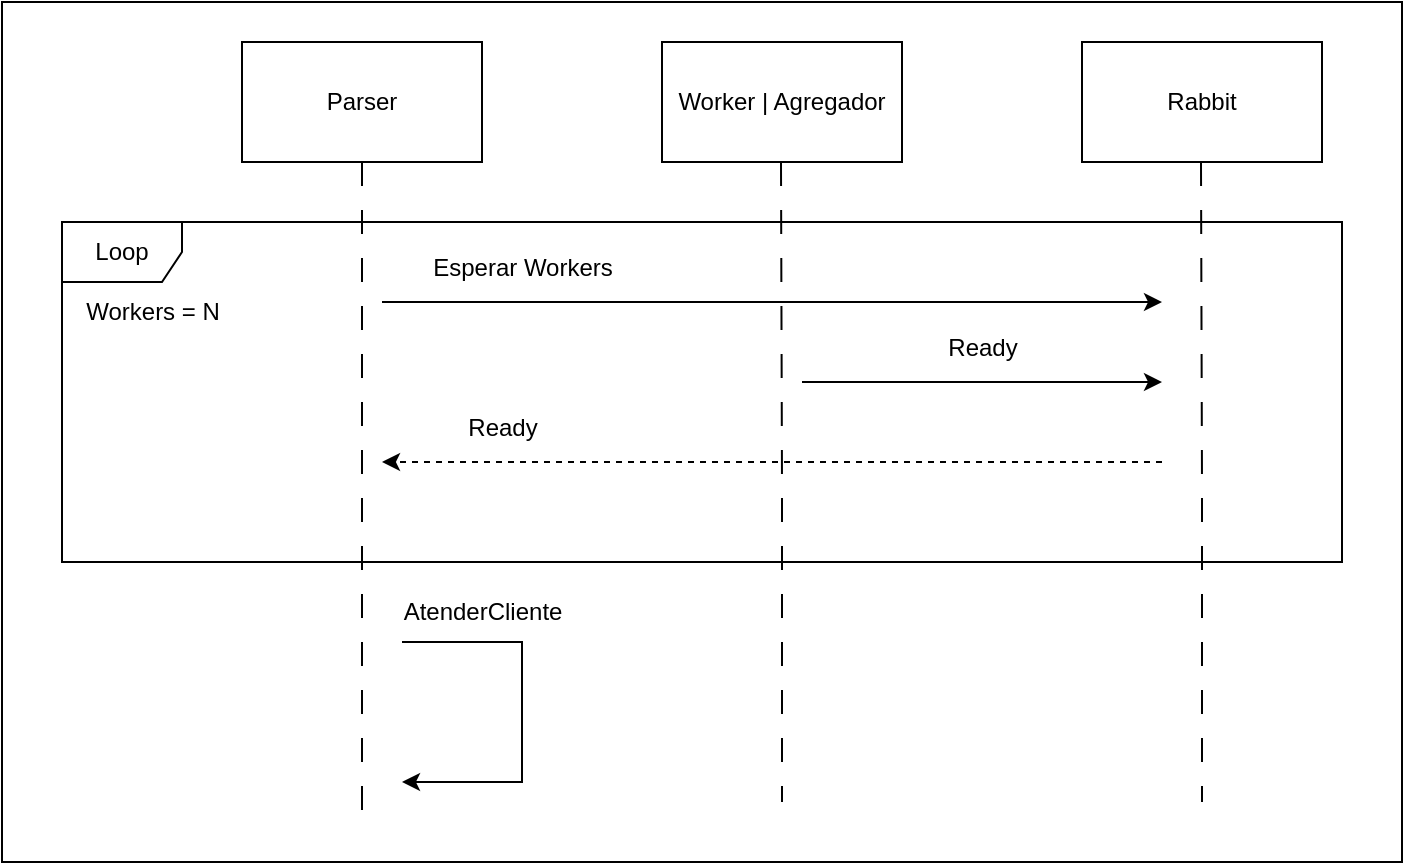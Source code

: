 <mxfile version="22.1.7" type="device" pages="5">
  <diagram id="VqG2Ku5d2gkmoplqg593" name="AltaWorkers">
    <mxGraphModel dx="1695" dy="427" grid="1" gridSize="10" guides="1" tooltips="1" connect="1" arrows="1" fold="1" page="1" pageScale="1" pageWidth="827" pageHeight="1169" math="0" shadow="0">
      <root>
        <mxCell id="0" />
        <mxCell id="1" parent="0" />
        <mxCell id="R0oKlFJ6LNsI7inT2vGT-1" value="" style="rounded=0;whiteSpace=wrap;html=1;fillColor=none;" parent="1" vertex="1">
          <mxGeometry x="-20" y="90" width="700" height="430" as="geometry" />
        </mxCell>
        <mxCell id="nZQoTGkVUXVS9MJFu_9y-6" style="edgeStyle=orthogonalEdgeStyle;rounded=0;orthogonalLoop=1;jettySize=auto;html=1;exitX=0.5;exitY=1;exitDx=0;exitDy=0;dashed=1;dashPattern=12 12;endArrow=none;endFill=0;" parent="1" source="nZQoTGkVUXVS9MJFu_9y-1" edge="1">
          <mxGeometry relative="1" as="geometry">
            <mxPoint x="160" y="500" as="targetPoint" />
          </mxGeometry>
        </mxCell>
        <mxCell id="nZQoTGkVUXVS9MJFu_9y-1" value="Parser" style="rounded=0;whiteSpace=wrap;html=1;" parent="1" vertex="1">
          <mxGeometry x="100" y="110" width="120" height="60" as="geometry" />
        </mxCell>
        <mxCell id="nZQoTGkVUXVS9MJFu_9y-2" value="Worker | Agregador" style="rounded=0;whiteSpace=wrap;html=1;" parent="1" vertex="1">
          <mxGeometry x="310" y="110" width="120" height="60" as="geometry" />
        </mxCell>
        <mxCell id="nZQoTGkVUXVS9MJFu_9y-5" value="Rabbit" style="rounded=0;whiteSpace=wrap;html=1;" parent="1" vertex="1">
          <mxGeometry x="520" y="110" width="120" height="60" as="geometry" />
        </mxCell>
        <mxCell id="nZQoTGkVUXVS9MJFu_9y-7" style="edgeStyle=orthogonalEdgeStyle;rounded=0;orthogonalLoop=1;jettySize=auto;html=1;exitX=0.5;exitY=1;exitDx=0;exitDy=0;dashed=1;dashPattern=12 12;endArrow=none;endFill=0;" parent="1" edge="1">
          <mxGeometry relative="1" as="geometry">
            <mxPoint x="370" y="490" as="targetPoint" />
            <mxPoint x="369.5" y="170" as="sourcePoint" />
          </mxGeometry>
        </mxCell>
        <mxCell id="nZQoTGkVUXVS9MJFu_9y-10" style="edgeStyle=orthogonalEdgeStyle;rounded=0;orthogonalLoop=1;jettySize=auto;html=1;exitX=0.5;exitY=1;exitDx=0;exitDy=0;dashed=1;dashPattern=12 12;endArrow=none;endFill=0;" parent="1" edge="1">
          <mxGeometry relative="1" as="geometry">
            <mxPoint x="580" y="490" as="targetPoint" />
            <mxPoint x="579.5" y="170" as="sourcePoint" />
          </mxGeometry>
        </mxCell>
        <mxCell id="nZQoTGkVUXVS9MJFu_9y-30" value="" style="endArrow=classic;html=1;rounded=0;" parent="1" edge="1">
          <mxGeometry width="50" height="50" relative="1" as="geometry">
            <mxPoint x="170" y="240" as="sourcePoint" />
            <mxPoint x="560" y="240" as="targetPoint" />
          </mxGeometry>
        </mxCell>
        <mxCell id="nZQoTGkVUXVS9MJFu_9y-31" value="Esperar Workers" style="text;html=1;align=center;verticalAlign=middle;resizable=0;points=[];autosize=1;strokeColor=none;fillColor=none;" parent="1" vertex="1">
          <mxGeometry x="180" y="208" width="120" height="30" as="geometry" />
        </mxCell>
        <mxCell id="nZQoTGkVUXVS9MJFu_9y-32" value="" style="endArrow=classic;html=1;rounded=0;" parent="1" edge="1">
          <mxGeometry width="50" height="50" relative="1" as="geometry">
            <mxPoint x="380" y="280" as="sourcePoint" />
            <mxPoint x="560" y="280" as="targetPoint" />
          </mxGeometry>
        </mxCell>
        <mxCell id="nZQoTGkVUXVS9MJFu_9y-34" value="Ready" style="text;html=1;align=center;verticalAlign=middle;resizable=0;points=[];autosize=1;strokeColor=none;fillColor=none;" parent="1" vertex="1">
          <mxGeometry x="440" y="248" width="60" height="30" as="geometry" />
        </mxCell>
        <mxCell id="nZQoTGkVUXVS9MJFu_9y-35" value="" style="endArrow=classic;html=1;rounded=0;dashed=1;" parent="1" edge="1">
          <mxGeometry width="50" height="50" relative="1" as="geometry">
            <mxPoint x="560" y="320" as="sourcePoint" />
            <mxPoint x="170" y="320" as="targetPoint" />
          </mxGeometry>
        </mxCell>
        <mxCell id="nZQoTGkVUXVS9MJFu_9y-36" value="Ready" style="text;html=1;align=center;verticalAlign=middle;resizable=0;points=[];autosize=1;strokeColor=none;fillColor=none;" parent="1" vertex="1">
          <mxGeometry x="200" y="288" width="60" height="30" as="geometry" />
        </mxCell>
        <mxCell id="nZQoTGkVUXVS9MJFu_9y-37" value="Loop" style="shape=umlFrame;whiteSpace=wrap;html=1;pointerEvents=0;" parent="1" vertex="1">
          <mxGeometry x="10" y="200" width="640" height="170" as="geometry" />
        </mxCell>
        <mxCell id="nZQoTGkVUXVS9MJFu_9y-38" value="Workers = N" style="text;html=1;align=center;verticalAlign=middle;resizable=0;points=[];autosize=1;strokeColor=none;fillColor=none;" parent="1" vertex="1">
          <mxGeometry x="10" y="230" width="90" height="30" as="geometry" />
        </mxCell>
        <mxCell id="nZQoTGkVUXVS9MJFu_9y-39" value="" style="endArrow=classic;html=1;rounded=0;" parent="1" edge="1">
          <mxGeometry width="50" height="50" relative="1" as="geometry">
            <mxPoint x="180" y="410" as="sourcePoint" />
            <mxPoint x="180" y="480" as="targetPoint" />
            <Array as="points">
              <mxPoint x="240" y="410" />
              <mxPoint x="240" y="480" />
            </Array>
          </mxGeometry>
        </mxCell>
        <mxCell id="nZQoTGkVUXVS9MJFu_9y-40" value="AtenderCliente" style="text;html=1;align=center;verticalAlign=middle;resizable=0;points=[];autosize=1;strokeColor=none;fillColor=none;" parent="1" vertex="1">
          <mxGeometry x="170" y="380" width="100" height="30" as="geometry" />
        </mxCell>
      </root>
    </mxGraphModel>
  </diagram>
  <diagram name="ConeccionYEnvioDeDatos" id="5mPKHPaQZCeQV9riieyF">
    <mxGraphModel dx="1695" dy="427" grid="1" gridSize="10" guides="1" tooltips="1" connect="1" arrows="1" fold="1" page="1" pageScale="1" pageWidth="827" pageHeight="1169" math="0" shadow="0">
      <root>
        <mxCell id="0" />
        <mxCell id="1" parent="0" />
        <mxCell id="oAuqXcb8lqKwa1Rgyl03-19" style="edgeStyle=orthogonalEdgeStyle;rounded=0;orthogonalLoop=1;jettySize=auto;html=1;exitX=0.5;exitY=1;exitDx=0;exitDy=0;endArrow=none;endFill=0;dashed=1;dashPattern=12 12;" parent="1" source="oAuqXcb8lqKwa1Rgyl03-16" edge="1">
          <mxGeometry relative="1" as="geometry">
            <mxPoint x="115" y="1100" as="targetPoint" />
            <Array as="points">
              <mxPoint x="115" y="1100" />
            </Array>
          </mxGeometry>
        </mxCell>
        <mxCell id="oAuqXcb8lqKwa1Rgyl03-16" value="Cliente" style="rounded=0;whiteSpace=wrap;html=1;" parent="1" vertex="1">
          <mxGeometry x="55" y="240" width="120" height="60" as="geometry" />
        </mxCell>
        <mxCell id="oAuqXcb8lqKwa1Rgyl03-20" style="edgeStyle=orthogonalEdgeStyle;rounded=0;orthogonalLoop=1;jettySize=auto;html=1;exitX=0.5;exitY=1;exitDx=0;exitDy=0;dashed=1;dashPattern=12 12;endArrow=none;endFill=0;" parent="1" source="oAuqXcb8lqKwa1Rgyl03-17" edge="1">
          <mxGeometry relative="1" as="geometry">
            <mxPoint x="409" y="1100" as="targetPoint" />
            <Array as="points">
              <mxPoint x="409" y="1100" />
            </Array>
          </mxGeometry>
        </mxCell>
        <mxCell id="oAuqXcb8lqKwa1Rgyl03-17" value="Interface" style="rounded=0;whiteSpace=wrap;html=1;" parent="1" vertex="1">
          <mxGeometry x="349" y="240" width="120" height="60" as="geometry" />
        </mxCell>
        <mxCell id="oAuqXcb8lqKwa1Rgyl03-21" style="edgeStyle=orthogonalEdgeStyle;rounded=0;orthogonalLoop=1;jettySize=auto;html=1;exitX=0.5;exitY=1;exitDx=0;exitDy=0;dashed=1;dashPattern=12 12;endArrow=none;endFill=0;" parent="1" source="oAuqXcb8lqKwa1Rgyl03-18" edge="1">
          <mxGeometry relative="1" as="geometry">
            <mxPoint x="695" y="1100" as="targetPoint" />
            <Array as="points">
              <mxPoint x="695" y="1100" />
            </Array>
          </mxGeometry>
        </mxCell>
        <mxCell id="oAuqXcb8lqKwa1Rgyl03-18" value="Rabbit" style="rounded=0;whiteSpace=wrap;html=1;" parent="1" vertex="1">
          <mxGeometry x="635" y="240" width="120" height="60" as="geometry" />
        </mxCell>
        <mxCell id="oAuqXcb8lqKwa1Rgyl03-22" value="" style="endArrow=classic;html=1;rounded=0;" parent="1" edge="1">
          <mxGeometry width="50" height="50" relative="1" as="geometry">
            <mxPoint x="130" y="502" as="sourcePoint" />
            <mxPoint x="400" y="502" as="targetPoint" />
          </mxGeometry>
        </mxCell>
        <mxCell id="oAuqXcb8lqKwa1Rgyl03-23" value="Hello | Reconnect + ID" style="text;html=1;align=center;verticalAlign=middle;resizable=0;points=[];autosize=1;strokeColor=none;fillColor=none;" parent="1" vertex="1">
          <mxGeometry x="185" y="470" width="150" height="30" as="geometry" />
        </mxCell>
        <mxCell id="oAuqXcb8lqKwa1Rgyl03-24" value="" style="endArrow=classic;html=1;rounded=0;dashed=1;" parent="1" edge="1">
          <mxGeometry width="50" height="50" relative="1" as="geometry">
            <mxPoint x="400" y="542" as="sourcePoint" />
            <mxPoint x="130" y="542" as="targetPoint" />
          </mxGeometry>
        </mxCell>
        <mxCell id="oAuqXcb8lqKwa1Rgyl03-25" value="ID | Input Offset" style="text;html=1;align=center;verticalAlign=middle;resizable=0;points=[];autosize=1;strokeColor=none;fillColor=none;" parent="1" vertex="1">
          <mxGeometry x="205" y="510" width="110" height="30" as="geometry" />
        </mxCell>
        <mxCell id="oAuqXcb8lqKwa1Rgyl03-26" value="Loop" style="shape=umlFrame;whiteSpace=wrap;html=1;pointerEvents=0;" parent="1" vertex="1">
          <mxGeometry x="-25" y="620" width="780" height="140" as="geometry" />
        </mxCell>
        <mxCell id="oAuqXcb8lqKwa1Rgyl03-27" value="" style="endArrow=classic;html=1;rounded=0;" parent="1" edge="1">
          <mxGeometry width="50" height="50" relative="1" as="geometry">
            <mxPoint x="125" y="330" as="sourcePoint" />
            <mxPoint x="125" y="400" as="targetPoint" />
            <Array as="points">
              <mxPoint x="205" y="330" />
              <mxPoint x="205" y="400" />
            </Array>
          </mxGeometry>
        </mxCell>
        <mxCell id="oAuqXcb8lqKwa1Rgyl03-28" value="Connect" style="text;html=1;align=center;verticalAlign=middle;resizable=0;points=[];autosize=1;strokeColor=none;fillColor=none;" parent="1" vertex="1">
          <mxGeometry x="130" y="308" width="70" height="30" as="geometry" />
        </mxCell>
        <mxCell id="oAuqXcb8lqKwa1Rgyl03-29" value="" style="endArrow=classic;html=1;rounded=0;" parent="1" edge="1">
          <mxGeometry width="50" height="50" relative="1" as="geometry">
            <mxPoint x="415" y="330" as="sourcePoint" />
            <mxPoint x="415" y="398" as="targetPoint" />
            <Array as="points">
              <mxPoint x="485" y="330" />
              <mxPoint x="485" y="398" />
            </Array>
          </mxGeometry>
        </mxCell>
        <mxCell id="oAuqXcb8lqKwa1Rgyl03-30" value="Accept" style="text;html=1;align=center;verticalAlign=middle;resizable=0;points=[];autosize=1;strokeColor=none;fillColor=none;" parent="1" vertex="1">
          <mxGeometry x="425" y="308" width="60" height="30" as="geometry" />
        </mxCell>
        <mxCell id="oAuqXcb8lqKwa1Rgyl03-32" value="" style="endArrow=classic;html=1;rounded=0;" parent="1" edge="1">
          <mxGeometry width="50" height="50" relative="1" as="geometry">
            <mxPoint x="125" y="680" as="sourcePoint" />
            <mxPoint x="395" y="680" as="targetPoint" />
          </mxGeometry>
        </mxCell>
        <mxCell id="oAuqXcb8lqKwa1Rgyl03-33" value="Coordenadas" style="text;html=1;align=center;verticalAlign=middle;resizable=0;points=[];autosize=1;strokeColor=none;fillColor=none;" parent="1" vertex="1">
          <mxGeometry x="205" y="648" width="100" height="30" as="geometry" />
        </mxCell>
        <mxCell id="oAuqXcb8lqKwa1Rgyl03-34" value="" style="endArrow=classic;html=1;rounded=0;" parent="1" edge="1">
          <mxGeometry width="50" height="50" relative="1" as="geometry">
            <mxPoint x="415" y="720" as="sourcePoint" />
            <mxPoint x="685" y="720" as="targetPoint" />
          </mxGeometry>
        </mxCell>
        <mxCell id="oAuqXcb8lqKwa1Rgyl03-35" value="Coordenadas, distanceFilter" style="text;html=1;align=center;verticalAlign=middle;resizable=0;points=[];autosize=1;strokeColor=none;fillColor=none;" parent="1" vertex="1">
          <mxGeometry x="470" y="688" width="170" height="30" as="geometry" />
        </mxCell>
        <mxCell id="oAuqXcb8lqKwa1Rgyl03-37" value="" style="endArrow=classic;html=1;rounded=0;" parent="1" edge="1">
          <mxGeometry width="50" height="50" relative="1" as="geometry">
            <mxPoint x="125" y="840" as="sourcePoint" />
            <mxPoint x="400" y="840" as="targetPoint" />
          </mxGeometry>
        </mxCell>
        <mxCell id="oAuqXcb8lqKwa1Rgyl03-38" value="Vuelo" style="text;html=1;align=center;verticalAlign=middle;resizable=0;points=[];autosize=1;strokeColor=none;fillColor=none;" parent="1" vertex="1">
          <mxGeometry x="230" y="808" width="50" height="30" as="geometry" />
        </mxCell>
        <mxCell id="oAuqXcb8lqKwa1Rgyl03-40" value="" style="endArrow=classic;html=1;rounded=0;" parent="1" edge="1">
          <mxGeometry width="50" height="50" relative="1" as="geometry">
            <mxPoint x="425" y="880" as="sourcePoint" />
            <mxPoint x="685" y="880" as="targetPoint" />
          </mxGeometry>
        </mxCell>
        <mxCell id="oAuqXcb8lqKwa1Rgyl03-47" value="Vuelo, demuxFilter" style="text;html=1;align=center;verticalAlign=middle;resizable=0;points=[];autosize=1;strokeColor=none;fillColor=none;" parent="1" vertex="1">
          <mxGeometry x="450" y="850" width="130" height="30" as="geometry" />
        </mxCell>
        <mxCell id="oAuqXcb8lqKwa1Rgyl03-52" value="QuedanCoordenadas" style="text;html=1;align=center;verticalAlign=middle;resizable=0;points=[];autosize=1;strokeColor=none;fillColor=none;" parent="1" vertex="1">
          <mxGeometry x="-25" y="648" width="140" height="30" as="geometry" />
        </mxCell>
        <mxCell id="oAuqXcb8lqKwa1Rgyl03-53" value="Loop" style="shape=umlFrame;whiteSpace=wrap;html=1;pointerEvents=0;" parent="1" vertex="1">
          <mxGeometry x="-25" y="798" width="780" height="122" as="geometry" />
        </mxCell>
        <mxCell id="oAuqXcb8lqKwa1Rgyl03-67" value="" style="endArrow=classic;html=1;rounded=0;edgeStyle=orthogonalEdgeStyle;" parent="1" edge="1">
          <mxGeometry width="50" height="50" relative="1" as="geometry">
            <mxPoint x="420" y="1000" as="sourcePoint" />
            <mxPoint x="690" y="1000" as="targetPoint" />
            <Array as="points">
              <mxPoint x="670" y="1000" />
            </Array>
          </mxGeometry>
        </mxCell>
        <mxCell id="oAuqXcb8lqKwa1Rgyl03-68" value="EOF" style="text;html=1;align=center;verticalAlign=middle;resizable=0;points=[];autosize=1;strokeColor=none;fillColor=none;" parent="1" vertex="1">
          <mxGeometry x="535" y="970" width="50" height="30" as="geometry" />
        </mxCell>
        <mxCell id="a6IVe27FsR_gHJ2pBBRQ-2" value="" style="endArrow=classic;html=1;rounded=0;" edge="1" parent="1">
          <mxGeometry width="50" height="50" relative="1" as="geometry">
            <mxPoint x="400" y="1039" as="sourcePoint" />
            <mxPoint x="120" y="1039" as="targetPoint" />
          </mxGeometry>
        </mxCell>
        <mxCell id="a6IVe27FsR_gHJ2pBBRQ-3" value="FIN" style="text;html=1;align=center;verticalAlign=middle;resizable=0;points=[];autosize=1;strokeColor=none;fillColor=none;" vertex="1" parent="1">
          <mxGeometry x="250" y="1009" width="40" height="30" as="geometry" />
        </mxCell>
        <mxCell id="a6IVe27FsR_gHJ2pBBRQ-4" value="Loop" style="shape=umlFrame;whiteSpace=wrap;html=1;pointerEvents=0;" vertex="1" parent="1">
          <mxGeometry x="-50" y="430" width="830" height="510" as="geometry" />
        </mxCell>
        <mxCell id="a6IVe27FsR_gHJ2pBBRQ-5" value="Falla la conexión" style="text;html=1;align=center;verticalAlign=middle;resizable=0;points=[];autosize=1;strokeColor=none;fillColor=none;" vertex="1" parent="1">
          <mxGeometry x="-30" y="500" width="120" height="30" as="geometry" />
        </mxCell>
        <mxCell id="a6IVe27FsR_gHJ2pBBRQ-6" value="Quedan Vuelos" style="text;html=1;align=center;verticalAlign=middle;resizable=0;points=[];autosize=1;strokeColor=none;fillColor=none;" vertex="1" parent="1">
          <mxGeometry x="-25" y="830" width="110" height="30" as="geometry" />
        </mxCell>
      </root>
    </mxGraphModel>
  </diagram>
  <diagram id="-kJdZa7GoTEb_94TG8q-" name="EnvioDeResultadosYFin">
    <mxGraphModel dx="1695" dy="1596" grid="1" gridSize="10" guides="1" tooltips="1" connect="1" arrows="1" fold="1" page="1" pageScale="1" pageWidth="827" pageHeight="1169" math="0" shadow="0">
      <root>
        <mxCell id="0" />
        <mxCell id="1" parent="0" />
        <mxCell id="zQEodcKI44ZFpxssfe19-1" value="" style="rounded=0;whiteSpace=wrap;html=1;fillColor=none;" parent="1" vertex="1">
          <mxGeometry x="-20" y="-150" width="750" height="700" as="geometry" />
        </mxCell>
        <mxCell id="IRB8vnWAVkFq2MwVSn2H-4" style="edgeStyle=orthogonalEdgeStyle;rounded=0;orthogonalLoop=1;jettySize=auto;html=1;dashed=1;dashPattern=12 12;endArrow=none;endFill=0;" parent="1" edge="1" source="IRB8vnWAVkFq2MwVSn2H-1">
          <mxGeometry relative="1" as="geometry">
            <mxPoint x="150" y="520" as="targetPoint" />
            <mxPoint x="129.5" y="120" as="sourcePoint" />
          </mxGeometry>
        </mxCell>
        <mxCell id="IRB8vnWAVkFq2MwVSn2H-1" value="Cliente" style="rounded=0;whiteSpace=wrap;html=1;" parent="1" vertex="1">
          <mxGeometry x="90" y="-120" width="120" height="60" as="geometry" />
        </mxCell>
        <mxCell id="IRB8vnWAVkFq2MwVSn2H-5" style="edgeStyle=orthogonalEdgeStyle;rounded=0;orthogonalLoop=1;jettySize=auto;html=1;exitX=0.5;exitY=1;exitDx=0;exitDy=0;dashed=1;dashPattern=12 12;endArrow=none;endFill=0;" parent="1" source="IRB8vnWAVkFq2MwVSn2H-2" edge="1">
          <mxGeometry relative="1" as="geometry">
            <mxPoint x="390" y="520" as="targetPoint" />
          </mxGeometry>
        </mxCell>
        <mxCell id="IRB8vnWAVkFq2MwVSn2H-2" value="Agregador" style="rounded=0;whiteSpace=wrap;html=1;" parent="1" vertex="1">
          <mxGeometry x="330" y="-120" width="120" height="60" as="geometry" />
        </mxCell>
        <mxCell id="IRB8vnWAVkFq2MwVSn2H-6" style="edgeStyle=orthogonalEdgeStyle;rounded=0;orthogonalLoop=1;jettySize=auto;html=1;exitX=0.5;exitY=1;exitDx=0;exitDy=0;dashed=1;dashPattern=12 12;endArrow=none;endFill=0;" parent="1" source="IRB8vnWAVkFq2MwVSn2H-3" edge="1">
          <mxGeometry relative="1" as="geometry">
            <mxPoint x="630" y="520" as="targetPoint" />
          </mxGeometry>
        </mxCell>
        <mxCell id="IRB8vnWAVkFq2MwVSn2H-3" value="RabbitMQ" style="rounded=0;whiteSpace=wrap;html=1;" parent="1" vertex="1">
          <mxGeometry x="570" y="-120" width="120" height="60" as="geometry" />
        </mxCell>
        <mxCell id="IRB8vnWAVkFq2MwVSn2H-7" value="" style="endArrow=classic;html=1;rounded=0;" parent="1" edge="1">
          <mxGeometry width="50" height="50" relative="1" as="geometry">
            <mxPoint x="400" y="202" as="sourcePoint" />
            <mxPoint x="620" y="202" as="targetPoint" />
          </mxGeometry>
        </mxCell>
        <mxCell id="VCpYg2_XOxGH9dw9qjkm-1" value="" style="endArrow=none;html=1;rounded=0;startArrow=classic;startFill=1;endFill=0;dashed=1;" parent="1" edge="1">
          <mxGeometry width="50" height="50" relative="1" as="geometry">
            <mxPoint x="400" y="242" as="sourcePoint" />
            <mxPoint x="620" y="242" as="targetPoint" />
          </mxGeometry>
        </mxCell>
        <mxCell id="VCpYg2_XOxGH9dw9qjkm-2" value="EsperarResultados, Results" style="text;html=1;align=center;verticalAlign=middle;resizable=0;points=[];autosize=1;strokeColor=none;fillColor=none;" parent="1" vertex="1">
          <mxGeometry x="415" y="170" width="170" height="30" as="geometry" />
        </mxCell>
        <mxCell id="VCpYg2_XOxGH9dw9qjkm-3" value="Resultado" style="text;html=1;align=center;verticalAlign=middle;resizable=0;points=[];autosize=1;strokeColor=none;fillColor=none;" parent="1" vertex="1">
          <mxGeometry x="460" y="210" width="80" height="30" as="geometry" />
        </mxCell>
        <mxCell id="VCpYg2_XOxGH9dw9qjkm-4" value="" style="endArrow=classic;html=1;rounded=0;dashed=1;" parent="1" edge="1">
          <mxGeometry width="50" height="50" relative="1" as="geometry">
            <mxPoint x="380" y="262" as="sourcePoint" />
            <mxPoint x="160" y="262" as="targetPoint" />
          </mxGeometry>
        </mxCell>
        <mxCell id="VCpYg2_XOxGH9dw9qjkm-5" value="Resultado" style="text;html=1;align=center;verticalAlign=middle;resizable=0;points=[];autosize=1;strokeColor=none;fillColor=none;" parent="1" vertex="1">
          <mxGeometry x="210" y="230" width="80" height="30" as="geometry" />
        </mxCell>
        <mxCell id="VCpYg2_XOxGH9dw9qjkm-6" value="" style="endArrow=classic;html=1;rounded=0;" parent="1" edge="1">
          <mxGeometry width="50" height="50" relative="1" as="geometry">
            <mxPoint x="170" y="302" as="sourcePoint" />
            <mxPoint x="170" y="372" as="targetPoint" />
            <Array as="points">
              <mxPoint x="240" y="302" />
              <mxPoint x="240" y="372" />
            </Array>
          </mxGeometry>
        </mxCell>
        <mxCell id="VCpYg2_XOxGH9dw9qjkm-7" value="guardarResultado" style="text;html=1;align=center;verticalAlign=middle;resizable=0;points=[];autosize=1;strokeColor=none;fillColor=none;" parent="1" vertex="1">
          <mxGeometry x="150" y="270" width="120" height="30" as="geometry" />
        </mxCell>
        <mxCell id="VCpYg2_XOxGH9dw9qjkm-8" value="Loop" style="shape=umlFrame;whiteSpace=wrap;html=1;pointerEvents=0;" parent="1" vertex="1">
          <mxGeometry x="20" y="-50" width="680" height="470" as="geometry" />
        </mxCell>
        <mxCell id="VCpYg2_XOxGH9dw9qjkm-9" value="&lt;div&gt;Resultados&lt;/div&gt;" style="text;html=1;align=center;verticalAlign=middle;resizable=0;points=[];autosize=1;strokeColor=none;fillColor=none;" parent="1" vertex="1">
          <mxGeometry x="60" y="185" width="90" height="30" as="geometry" />
        </mxCell>
        <mxCell id="PO49WvavZn8Wq0iQ-6j3-2" value="" style="endArrow=classic;html=1;rounded=0;" edge="1" parent="1">
          <mxGeometry width="50" height="50" relative="1" as="geometry">
            <mxPoint x="380" y="480" as="sourcePoint" />
            <mxPoint x="160" y="480" as="targetPoint" />
          </mxGeometry>
        </mxCell>
        <mxCell id="PO49WvavZn8Wq0iQ-6j3-3" value="EOF" style="text;html=1;align=center;verticalAlign=middle;resizable=0;points=[];autosize=1;strokeColor=none;fillColor=none;" vertex="1" parent="1">
          <mxGeometry x="250" y="450" width="50" height="30" as="geometry" />
        </mxCell>
        <mxCell id="GU5yvCpN1c5cn35nKRPk-1" value="" style="endArrow=classic;html=1;rounded=0;" edge="1" parent="1">
          <mxGeometry width="50" height="50" relative="1" as="geometry">
            <mxPoint x="160" y="-20" as="sourcePoint" />
            <mxPoint x="160" y="50" as="targetPoint" />
            <Array as="points">
              <mxPoint x="230" y="-20" />
              <mxPoint x="230" y="50" />
            </Array>
          </mxGeometry>
        </mxCell>
        <mxCell id="GU5yvCpN1c5cn35nKRPk-2" value="Connect" style="text;html=1;align=center;verticalAlign=middle;resizable=0;points=[];autosize=1;strokeColor=none;fillColor=none;" vertex="1" parent="1">
          <mxGeometry x="160" y="-50" width="70" height="30" as="geometry" />
        </mxCell>
        <mxCell id="GU5yvCpN1c5cn35nKRPk-3" value="" style="endArrow=classic;html=1;rounded=0;" edge="1" parent="1">
          <mxGeometry width="50" height="50" relative="1" as="geometry">
            <mxPoint x="400" y="-20" as="sourcePoint" />
            <mxPoint x="400" y="50" as="targetPoint" />
            <Array as="points">
              <mxPoint x="470" y="-20" />
              <mxPoint x="470" y="50" />
            </Array>
          </mxGeometry>
        </mxCell>
        <mxCell id="GU5yvCpN1c5cn35nKRPk-4" value="Accept" style="text;html=1;align=center;verticalAlign=middle;resizable=0;points=[];autosize=1;strokeColor=none;fillColor=none;" vertex="1" parent="1">
          <mxGeometry x="405" y="-50" width="60" height="30" as="geometry" />
        </mxCell>
        <mxCell id="GU5yvCpN1c5cn35nKRPk-5" value="" style="endArrow=classic;html=1;rounded=0;" edge="1" parent="1">
          <mxGeometry width="50" height="50" relative="1" as="geometry">
            <mxPoint x="160" y="122" as="sourcePoint" />
            <mxPoint x="380" y="122" as="targetPoint" />
          </mxGeometry>
        </mxCell>
        <mxCell id="GU5yvCpN1c5cn35nKRPk-7" value="ID + Progress" style="text;html=1;align=center;verticalAlign=middle;resizable=0;points=[];autosize=1;strokeColor=none;fillColor=none;" vertex="1" parent="1">
          <mxGeometry x="210" y="90" width="100" height="30" as="geometry" />
        </mxCell>
        <mxCell id="GU5yvCpN1c5cn35nKRPk-9" value="Falla la conexión" style="text;html=1;align=center;verticalAlign=middle;resizable=0;points=[];autosize=1;strokeColor=none;fillColor=none;" vertex="1" parent="1">
          <mxGeometry x="20" y="-20" width="120" height="30" as="geometry" />
        </mxCell>
        <mxCell id="GU5yvCpN1c5cn35nKRPk-10" value="Loop" style="shape=umlFrame;whiteSpace=wrap;html=1;pointerEvents=0;" vertex="1" parent="1">
          <mxGeometry x="60" y="150" width="600" height="240" as="geometry" />
        </mxCell>
      </root>
    </mxGraphModel>
  </diagram>
  <diagram id="rOHN4iQ1DINNxvf1mytl" name="FinTrabajoWorkers">
    <mxGraphModel dx="868" dy="427" grid="1" gridSize="10" guides="1" tooltips="1" connect="1" arrows="1" fold="1" page="1" pageScale="1" pageWidth="827" pageHeight="1169" math="0" shadow="0">
      <root>
        <mxCell id="0" />
        <mxCell id="1" parent="0" />
        <mxCell id="pvgV414YuNtLZm6QCnAs-1" value="" style="rounded=0;whiteSpace=wrap;html=1;fillColor=none;" parent="1" vertex="1">
          <mxGeometry x="50" y="120" width="680" height="350" as="geometry" />
        </mxCell>
        <mxCell id="cty8fxMXTaqPBtQWKs1B-1" style="edgeStyle=orthogonalEdgeStyle;rounded=0;orthogonalLoop=1;jettySize=auto;html=1;exitX=0.5;exitY=1;exitDx=0;exitDy=0;dashed=1;dashPattern=12 12;endArrow=none;endFill=0;" parent="1" source="cty8fxMXTaqPBtQWKs1B-2" edge="1">
          <mxGeometry relative="1" as="geometry">
            <mxPoint x="220" y="450" as="targetPoint" />
          </mxGeometry>
        </mxCell>
        <mxCell id="cty8fxMXTaqPBtQWKs1B-2" value="Interface" style="rounded=0;whiteSpace=wrap;html=1;" parent="1" vertex="1">
          <mxGeometry x="160" y="140" width="120" height="60" as="geometry" />
        </mxCell>
        <mxCell id="cty8fxMXTaqPBtQWKs1B-3" value="Filter" style="rounded=0;whiteSpace=wrap;html=1;" parent="1" vertex="1">
          <mxGeometry x="370" y="140" width="120" height="60" as="geometry" />
        </mxCell>
        <mxCell id="cty8fxMXTaqPBtQWKs1B-4" value="&lt;div&gt;EOF Exchange&lt;/div&gt;&lt;div&gt;(RabbitMQ)&lt;br&gt;&lt;/div&gt;" style="rounded=0;whiteSpace=wrap;html=1;" parent="1" vertex="1">
          <mxGeometry x="580" y="140" width="120" height="60" as="geometry" />
        </mxCell>
        <mxCell id="cty8fxMXTaqPBtQWKs1B-5" style="edgeStyle=orthogonalEdgeStyle;rounded=0;orthogonalLoop=1;jettySize=auto;html=1;exitX=0.5;exitY=1;exitDx=0;exitDy=0;dashed=1;dashPattern=12 12;endArrow=none;endFill=0;" parent="1" edge="1">
          <mxGeometry relative="1" as="geometry">
            <mxPoint x="430" y="450" as="targetPoint" />
            <mxPoint x="429.5" y="200" as="sourcePoint" />
          </mxGeometry>
        </mxCell>
        <mxCell id="cty8fxMXTaqPBtQWKs1B-6" style="edgeStyle=orthogonalEdgeStyle;rounded=0;orthogonalLoop=1;jettySize=auto;html=1;exitX=0.5;exitY=1;exitDx=0;exitDy=0;dashed=1;dashPattern=12 12;endArrow=none;endFill=0;" parent="1" edge="1">
          <mxGeometry relative="1" as="geometry">
            <mxPoint x="640" y="450" as="targetPoint" />
            <mxPoint x="639.5" y="200" as="sourcePoint" />
          </mxGeometry>
        </mxCell>
        <mxCell id="cty8fxMXTaqPBtQWKs1B-7" value="" style="endArrow=classic;html=1;rounded=0;" parent="1" edge="1">
          <mxGeometry width="50" height="50" relative="1" as="geometry">
            <mxPoint x="230" y="270" as="sourcePoint" />
            <mxPoint x="620" y="270" as="targetPoint" />
          </mxGeometry>
        </mxCell>
        <mxCell id="cty8fxMXTaqPBtQWKs1B-8" value="Esperar (N) Workers, Results" style="text;html=1;align=center;verticalAlign=middle;resizable=0;points=[];autosize=1;strokeColor=none;fillColor=none;" parent="1" vertex="1">
          <mxGeometry x="205" y="238" width="190" height="30" as="geometry" />
        </mxCell>
        <mxCell id="cty8fxMXTaqPBtQWKs1B-9" value="" style="endArrow=classic;html=1;rounded=0;" parent="1" edge="1">
          <mxGeometry width="50" height="50" relative="1" as="geometry">
            <mxPoint x="440" y="310" as="sourcePoint" />
            <mxPoint x="620" y="310" as="targetPoint" />
          </mxGeometry>
        </mxCell>
        <mxCell id="cty8fxMXTaqPBtQWKs1B-10" value="EOF, Results" style="text;html=1;align=center;verticalAlign=middle;resizable=0;points=[];autosize=1;strokeColor=none;fillColor=none;" parent="1" vertex="1">
          <mxGeometry x="485" y="278" width="90" height="30" as="geometry" />
        </mxCell>
        <mxCell id="cty8fxMXTaqPBtQWKs1B-11" value="" style="endArrow=classic;html=1;rounded=0;dashed=1;" parent="1" edge="1">
          <mxGeometry width="50" height="50" relative="1" as="geometry">
            <mxPoint x="620" y="350" as="sourcePoint" />
            <mxPoint x="230" y="350" as="targetPoint" />
          </mxGeometry>
        </mxCell>
        <mxCell id="cty8fxMXTaqPBtQWKs1B-12" value="(N) EOF, Results" style="text;html=1;align=center;verticalAlign=middle;resizable=0;points=[];autosize=1;strokeColor=none;fillColor=none;" parent="1" vertex="1">
          <mxGeometry x="240" y="318" width="120" height="30" as="geometry" />
        </mxCell>
        <mxCell id="cty8fxMXTaqPBtQWKs1B-13" value="Loop" style="shape=umlFrame;whiteSpace=wrap;html=1;pointerEvents=0;" parent="1" vertex="1">
          <mxGeometry x="70" y="230" width="640" height="170" as="geometry" />
        </mxCell>
        <mxCell id="cty8fxMXTaqPBtQWKs1B-14" value="!AllWorkersFinished" style="text;html=1;align=center;verticalAlign=middle;resizable=0;points=[];autosize=1;strokeColor=none;fillColor=none;" parent="1" vertex="1">
          <mxGeometry x="70" y="260" width="130" height="30" as="geometry" />
        </mxCell>
      </root>
    </mxGraphModel>
  </diagram>
  <diagram id="5PHzCBSUtK2f0vOKo8Ug" name="FiltroDistancia">
    <mxGraphModel dx="1695" dy="427" grid="1" gridSize="10" guides="1" tooltips="1" connect="1" arrows="1" fold="1" page="1" pageScale="1" pageWidth="827" pageHeight="1169" math="0" shadow="0">
      <root>
        <mxCell id="0" />
        <mxCell id="1" parent="0" />
        <mxCell id="O0BD1Xq8SkF_Q8oFN8VS-1" value="" style="rounded=0;whiteSpace=wrap;html=1;fillColor=none;" parent="1" vertex="1">
          <mxGeometry x="-100" y="150" width="860" height="1150" as="geometry" />
        </mxCell>
        <mxCell id="e-VWRezE66b04hUOaH3i-3" style="edgeStyle=orthogonalEdgeStyle;rounded=0;orthogonalLoop=1;jettySize=auto;html=1;exitX=0.5;exitY=1;exitDx=0;exitDy=0;dashed=1;dashPattern=12 12;endArrow=none;endFill=0;" parent="1" source="e-VWRezE66b04hUOaH3i-1" edge="1">
          <mxGeometry relative="1" as="geometry">
            <mxPoint x="190" y="1270" as="targetPoint" />
          </mxGeometry>
        </mxCell>
        <mxCell id="e-VWRezE66b04hUOaH3i-1" value="distanceFilter" style="rounded=0;whiteSpace=wrap;html=1;" parent="1" vertex="1">
          <mxGeometry x="130" y="170" width="120" height="60" as="geometry" />
        </mxCell>
        <mxCell id="e-VWRezE66b04hUOaH3i-4" style="edgeStyle=orthogonalEdgeStyle;rounded=0;orthogonalLoop=1;jettySize=auto;html=1;exitX=0.5;exitY=1;exitDx=0;exitDy=0;dashed=1;dashPattern=12 12;endArrow=none;endFill=0;" parent="1" source="e-VWRezE66b04hUOaH3i-2" edge="1">
          <mxGeometry relative="1" as="geometry">
            <mxPoint x="500" y="1270" as="targetPoint" />
          </mxGeometry>
        </mxCell>
        <mxCell id="e-VWRezE66b04hUOaH3i-2" value="Rabbit" style="rounded=0;whiteSpace=wrap;html=1;" parent="1" vertex="1">
          <mxGeometry x="440" y="170" width="120" height="60" as="geometry" />
        </mxCell>
        <mxCell id="e-VWRezE66b04hUOaH3i-5" value="" style="endArrow=classic;html=1;rounded=0;" parent="1" edge="1">
          <mxGeometry width="50" height="50" relative="1" as="geometry">
            <mxPoint x="200" y="280" as="sourcePoint" />
            <mxPoint x="490" y="280" as="targetPoint" />
          </mxGeometry>
        </mxCell>
        <mxCell id="e-VWRezE66b04hUOaH3i-6" value="Ready, status" style="text;html=1;align=center;verticalAlign=middle;resizable=0;points=[];autosize=1;strokeColor=none;fillColor=none;" parent="1" vertex="1">
          <mxGeometry x="290" y="248" width="100" height="30" as="geometry" />
        </mxCell>
        <mxCell id="e-VWRezE66b04hUOaH3i-9" value="Loop" style="shape=umlFrame;whiteSpace=wrap;html=1;pointerEvents=0;" parent="1" vertex="1">
          <mxGeometry x="90" y="320" width="520" height="220" as="geometry" />
        </mxCell>
        <mxCell id="e-VWRezE66b04hUOaH3i-11" value="" style="endArrow=classic;html=1;rounded=0;" parent="1" edge="1">
          <mxGeometry width="50" height="50" relative="1" as="geometry">
            <mxPoint x="200" y="360" as="sourcePoint" />
            <mxPoint x="490" y="360" as="targetPoint" />
          </mxGeometry>
        </mxCell>
        <mxCell id="e-VWRezE66b04hUOaH3i-12" value="EsperarCoordenadas, distanceFilter" style="text;html=1;align=center;verticalAlign=middle;resizable=0;points=[];autosize=1;strokeColor=none;fillColor=none;" parent="1" vertex="1">
          <mxGeometry x="230" y="328" width="220" height="30" as="geometry" />
        </mxCell>
        <mxCell id="e-VWRezE66b04hUOaH3i-13" value="" style="endArrow=classic;html=1;rounded=0;dashed=1;" parent="1" edge="1">
          <mxGeometry width="50" height="50" relative="1" as="geometry">
            <mxPoint x="490" y="400" as="sourcePoint" />
            <mxPoint x="200" y="400" as="targetPoint" />
          </mxGeometry>
        </mxCell>
        <mxCell id="e-VWRezE66b04hUOaH3i-14" value="Coordenadas" style="text;html=1;align=center;verticalAlign=middle;resizable=0;points=[];autosize=1;strokeColor=none;fillColor=none;" parent="1" vertex="1">
          <mxGeometry x="290" y="368" width="100" height="30" as="geometry" />
        </mxCell>
        <mxCell id="e-VWRezE66b04hUOaH3i-15" value="" style="endArrow=classic;html=1;rounded=0;" parent="1" edge="1">
          <mxGeometry width="50" height="50" relative="1" as="geometry">
            <mxPoint x="210" y="622" as="sourcePoint" />
            <mxPoint x="490" y="622" as="targetPoint" />
          </mxGeometry>
        </mxCell>
        <mxCell id="e-VWRezE66b04hUOaH3i-16" value="" style="endArrow=classic;html=1;rounded=0;dashed=1;" parent="1" edge="1">
          <mxGeometry width="50" height="50" relative="1" as="geometry">
            <mxPoint x="490" y="662" as="sourcePoint" />
            <mxPoint x="210" y="662" as="targetPoint" />
          </mxGeometry>
        </mxCell>
        <mxCell id="e-VWRezE66b04hUOaH3i-17" value="EsperarVuelo, distanceFilter" style="text;html=1;align=center;verticalAlign=middle;resizable=0;points=[];autosize=1;strokeColor=none;fillColor=none;" parent="1" vertex="1">
          <mxGeometry x="255" y="590" width="170" height="30" as="geometry" />
        </mxCell>
        <mxCell id="e-VWRezE66b04hUOaH3i-18" value="" style="endArrow=classic;html=1;rounded=0;" parent="1" edge="1">
          <mxGeometry width="50" height="50" relative="1" as="geometry">
            <mxPoint x="200" y="440" as="sourcePoint" />
            <mxPoint x="200" y="520" as="targetPoint" />
            <Array as="points">
              <mxPoint x="280" y="440" />
              <mxPoint x="280" y="520" />
            </Array>
          </mxGeometry>
        </mxCell>
        <mxCell id="e-VWRezE66b04hUOaH3i-19" value="Guardar coordenadas" style="text;html=1;align=center;verticalAlign=middle;resizable=0;points=[];autosize=1;strokeColor=none;fillColor=none;" parent="1" vertex="1">
          <mxGeometry x="190" y="408" width="140" height="30" as="geometry" />
        </mxCell>
        <mxCell id="e-VWRezE66b04hUOaH3i-21" value="Vuelo" style="text;html=1;align=center;verticalAlign=middle;resizable=0;points=[];autosize=1;strokeColor=none;fillColor=none;" parent="1" vertex="1">
          <mxGeometry x="315" y="638" width="50" height="30" as="geometry" />
        </mxCell>
        <mxCell id="e-VWRezE66b04hUOaH3i-23" value="" style="endArrow=classic;html=1;rounded=0;" parent="1" edge="1">
          <mxGeometry width="50" height="50" relative="1" as="geometry">
            <mxPoint x="210" y="720" as="sourcePoint" />
            <mxPoint x="210" y="800" as="targetPoint" />
            <Array as="points">
              <mxPoint x="280" y="720" />
              <mxPoint x="280" y="800" />
            </Array>
          </mxGeometry>
        </mxCell>
        <mxCell id="e-VWRezE66b04hUOaH3i-24" value="CalculardistanciaDirecta" style="text;html=1;align=center;verticalAlign=middle;resizable=0;points=[];autosize=1;strokeColor=none;fillColor=none;" parent="1" vertex="1">
          <mxGeometry x="190" y="688" width="150" height="30" as="geometry" />
        </mxCell>
        <mxCell id="e-VWRezE66b04hUOaH3i-25" value="Loop" style="shape=umlFrame;whiteSpace=wrap;html=1;pointerEvents=0;" parent="1" vertex="1">
          <mxGeometry x="-70" y="580" width="800" height="490" as="geometry" />
        </mxCell>
        <mxCell id="e-VWRezE66b04hUOaH3i-26" value="alt" style="shape=umlFrame;whiteSpace=wrap;html=1;pointerEvents=0;" parent="1" vertex="1">
          <mxGeometry x="10" y="820" width="550" height="150" as="geometry" />
        </mxCell>
        <mxCell id="e-VWRezE66b04hUOaH3i-27" value="" style="endArrow=classic;html=1;rounded=0;" parent="1" edge="1">
          <mxGeometry width="50" height="50" relative="1" as="geometry">
            <mxPoint x="200" y="888" as="sourcePoint" />
            <mxPoint x="490" y="888" as="targetPoint" />
          </mxGeometry>
        </mxCell>
        <mxCell id="e-VWRezE66b04hUOaH3i-28" value="ResultadoVuelo, results" style="text;html=1;align=center;verticalAlign=middle;resizable=0;points=[];autosize=1;strokeColor=none;fillColor=none;" parent="1" vertex="1">
          <mxGeometry x="265" y="858" width="150" height="30" as="geometry" />
        </mxCell>
        <mxCell id="e-VWRezE66b04hUOaH3i-29" value="distancia &amp;gt; 4 * DistanciaDirecta" style="text;html=1;align=center;verticalAlign=middle;resizable=0;points=[];autosize=1;strokeColor=none;fillColor=none;" parent="1" vertex="1">
          <mxGeometry x="-5" y="858" width="200" height="30" as="geometry" />
        </mxCell>
        <mxCell id="e-VWRezE66b04hUOaH3i-30" value="MasVuelos" style="text;html=1;align=center;verticalAlign=middle;resizable=0;points=[];autosize=1;strokeColor=none;fillColor=none;" parent="1" vertex="1">
          <mxGeometry x="-70" y="618" width="80" height="30" as="geometry" />
        </mxCell>
        <mxCell id="e-VWRezE66b04hUOaH3i-31" value="" style="endArrow=classic;html=1;rounded=0;dashed=1;dashPattern=12 12;" parent="1" edge="1">
          <mxGeometry width="50" height="50" relative="1" as="geometry">
            <mxPoint x="490" y="1120" as="sourcePoint" />
            <mxPoint x="200" y="1120" as="targetPoint" />
          </mxGeometry>
        </mxCell>
        <mxCell id="e-VWRezE66b04hUOaH3i-32" value="EOF, distanceFilter" style="text;html=1;align=center;verticalAlign=middle;resizable=0;points=[];autosize=1;strokeColor=none;fillColor=none;" parent="1" vertex="1">
          <mxGeometry x="275" y="1088" width="130" height="30" as="geometry" />
        </mxCell>
        <mxCell id="e-VWRezE66b04hUOaH3i-33" value="" style="endArrow=classic;html=1;rounded=0;" parent="1" edge="1">
          <mxGeometry width="50" height="50" relative="1" as="geometry">
            <mxPoint x="200" y="1180" as="sourcePoint" />
            <mxPoint x="490" y="1180" as="targetPoint" />
          </mxGeometry>
        </mxCell>
        <mxCell id="e-VWRezE66b04hUOaH3i-34" value="EOF, results" style="text;html=1;align=center;verticalAlign=middle;resizable=0;points=[];autosize=1;strokeColor=none;fillColor=none;" parent="1" vertex="1">
          <mxGeometry x="295" y="1148" width="90" height="30" as="geometry" />
        </mxCell>
      </root>
    </mxGraphModel>
  </diagram>
</mxfile>
